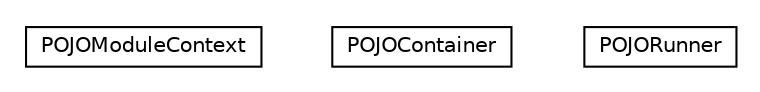 #!/usr/local/bin/dot
#
# Class diagram 
# Generated by UMLGraph version R5_6-24-gf6e263 (http://www.umlgraph.org/)
#

digraph G {
	edge [fontname="Helvetica",fontsize=10,labelfontname="Helvetica",labelfontsize=10];
	node [fontname="Helvetica",fontsize=10,shape=plaintext];
	nodesep=0.25;
	ranksep=0.5;
	// org.universAAL.middleware.container.pojo.POJOModuleContext
	c56117 [label=<<table title="org.universAAL.middleware.container.pojo.POJOModuleContext" border="0" cellborder="1" cellspacing="0" cellpadding="2" port="p" href="./POJOModuleContext.html">
		<tr><td><table border="0" cellspacing="0" cellpadding="1">
<tr><td align="center" balign="center"> POJOModuleContext </td></tr>
		</table></td></tr>
		</table>>, URL="./POJOModuleContext.html", fontname="Helvetica", fontcolor="black", fontsize=10.0];
	// org.universAAL.middleware.container.pojo.POJOContainer
	c56118 [label=<<table title="org.universAAL.middleware.container.pojo.POJOContainer" border="0" cellborder="1" cellspacing="0" cellpadding="2" port="p" href="./POJOContainer.html">
		<tr><td><table border="0" cellspacing="0" cellpadding="1">
<tr><td align="center" balign="center"> POJOContainer </td></tr>
		</table></td></tr>
		</table>>, URL="./POJOContainer.html", fontname="Helvetica", fontcolor="black", fontsize=10.0];
	// org.universAAL.middleware.container.pojo.POJORunner
	c56119 [label=<<table title="org.universAAL.middleware.container.pojo.POJORunner" border="0" cellborder="1" cellspacing="0" cellpadding="2" port="p" href="./POJORunner.html">
		<tr><td><table border="0" cellspacing="0" cellpadding="1">
<tr><td align="center" balign="center"> POJORunner </td></tr>
		</table></td></tr>
		</table>>, URL="./POJORunner.html", fontname="Helvetica", fontcolor="black", fontsize=10.0];
}

